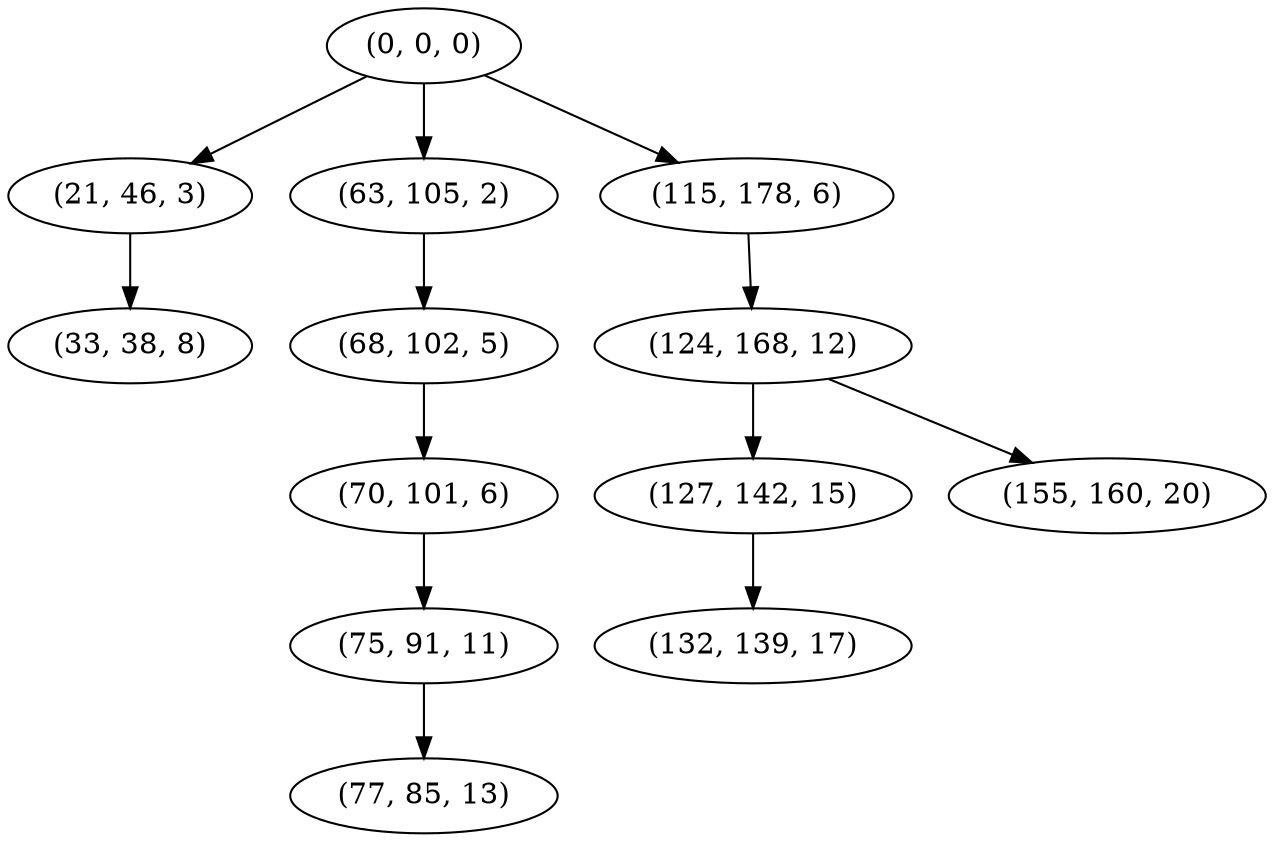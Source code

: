 digraph tree {
    "(0, 0, 0)";
    "(21, 46, 3)";
    "(33, 38, 8)";
    "(63, 105, 2)";
    "(68, 102, 5)";
    "(70, 101, 6)";
    "(75, 91, 11)";
    "(77, 85, 13)";
    "(115, 178, 6)";
    "(124, 168, 12)";
    "(127, 142, 15)";
    "(132, 139, 17)";
    "(155, 160, 20)";
    "(0, 0, 0)" -> "(21, 46, 3)";
    "(0, 0, 0)" -> "(63, 105, 2)";
    "(0, 0, 0)" -> "(115, 178, 6)";
    "(21, 46, 3)" -> "(33, 38, 8)";
    "(63, 105, 2)" -> "(68, 102, 5)";
    "(68, 102, 5)" -> "(70, 101, 6)";
    "(70, 101, 6)" -> "(75, 91, 11)";
    "(75, 91, 11)" -> "(77, 85, 13)";
    "(115, 178, 6)" -> "(124, 168, 12)";
    "(124, 168, 12)" -> "(127, 142, 15)";
    "(124, 168, 12)" -> "(155, 160, 20)";
    "(127, 142, 15)" -> "(132, 139, 17)";
}
